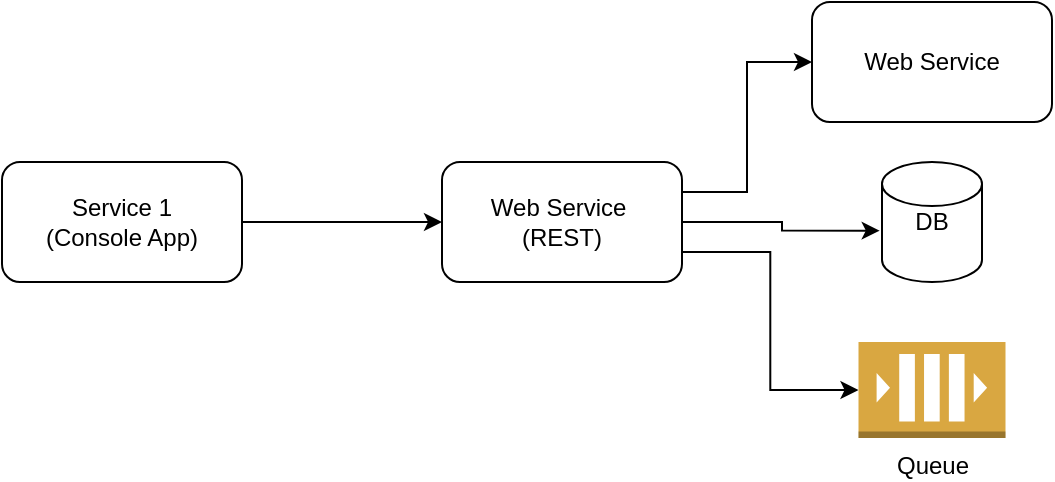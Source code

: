 <mxfile version="13.6.5">
    <diagram id="nYacU2bjhJrStsldQvfo" name="Page-1">
        <mxGraphModel dx="664" dy="235" grid="1" gridSize="10" guides="1" tooltips="1" connect="1" arrows="1" fold="1" page="1" pageScale="1" pageWidth="850" pageHeight="1100" math="0" shadow="0">
            <root>
                <mxCell id="0"/>
                <mxCell id="1" parent="0"/>
                <mxCell id="4" style="edgeStyle=orthogonalEdgeStyle;rounded=0;orthogonalLoop=1;jettySize=auto;html=1;exitX=1;exitY=0.5;exitDx=0;exitDy=0;" edge="1" parent="1" source="2" target="3">
                    <mxGeometry relative="1" as="geometry"/>
                </mxCell>
                <mxCell id="2" value="Service 1&lt;br&gt;(Console App)" style="rounded=1;whiteSpace=wrap;html=1;" vertex="1" parent="1">
                    <mxGeometry x="140" y="110" width="120" height="60" as="geometry"/>
                </mxCell>
                <mxCell id="9" style="edgeStyle=orthogonalEdgeStyle;rounded=0;orthogonalLoop=1;jettySize=auto;html=1;exitX=1;exitY=0.25;exitDx=0;exitDy=0;entryX=0;entryY=0.5;entryDx=0;entryDy=0;" edge="1" parent="1" source="3" target="7">
                    <mxGeometry relative="1" as="geometry"/>
                </mxCell>
                <mxCell id="10" style="edgeStyle=orthogonalEdgeStyle;rounded=0;orthogonalLoop=1;jettySize=auto;html=1;exitX=1;exitY=0.5;exitDx=0;exitDy=0;entryX=-0.023;entryY=0.572;entryDx=0;entryDy=0;entryPerimeter=0;" edge="1" parent="1" source="3" target="5">
                    <mxGeometry relative="1" as="geometry"/>
                </mxCell>
                <mxCell id="11" style="edgeStyle=orthogonalEdgeStyle;rounded=0;orthogonalLoop=1;jettySize=auto;html=1;exitX=1;exitY=0.75;exitDx=0;exitDy=0;entryX=0;entryY=0.5;entryDx=0;entryDy=0;entryPerimeter=0;" edge="1" parent="1" source="3" target="12">
                    <mxGeometry relative="1" as="geometry">
                        <mxPoint x="530" y="225" as="targetPoint"/>
                    </mxGeometry>
                </mxCell>
                <mxCell id="3" value="Web Service&amp;nbsp;&lt;br&gt;(REST)" style="rounded=1;whiteSpace=wrap;html=1;" vertex="1" parent="1">
                    <mxGeometry x="360" y="110" width="120" height="60" as="geometry"/>
                </mxCell>
                <mxCell id="5" value="DB" style="shape=cylinder2;whiteSpace=wrap;html=1;boundedLbl=1;backgroundOutline=1;size=11;" vertex="1" parent="1">
                    <mxGeometry x="580" y="110" width="50" height="60" as="geometry"/>
                </mxCell>
                <mxCell id="7" value="Web Service" style="rounded=1;whiteSpace=wrap;html=1;" vertex="1" parent="1">
                    <mxGeometry x="545" y="30" width="120" height="60" as="geometry"/>
                </mxCell>
                <mxCell id="12" value="Queue" style="outlineConnect=0;dashed=0;verticalLabelPosition=bottom;verticalAlign=top;align=center;html=1;shape=mxgraph.aws3.queue;fillColor=#D9A741;gradientColor=none;" vertex="1" parent="1">
                    <mxGeometry x="568.25" y="200" width="73.5" height="48" as="geometry"/>
                </mxCell>
            </root>
        </mxGraphModel>
    </diagram>
</mxfile>